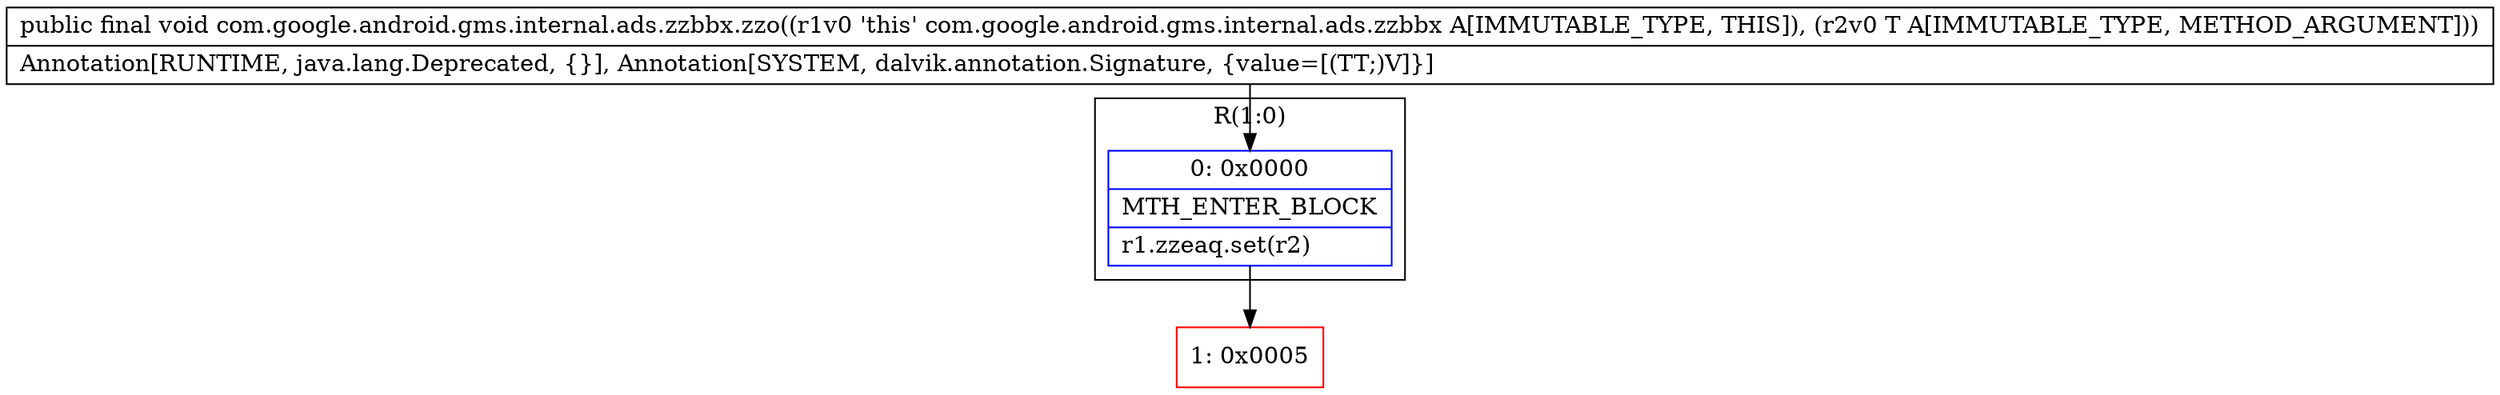 digraph "CFG forcom.google.android.gms.internal.ads.zzbbx.zzo(Ljava\/lang\/Object;)V" {
subgraph cluster_Region_1162640262 {
label = "R(1:0)";
node [shape=record,color=blue];
Node_0 [shape=record,label="{0\:\ 0x0000|MTH_ENTER_BLOCK\l|r1.zzeaq.set(r2)\l}"];
}
Node_1 [shape=record,color=red,label="{1\:\ 0x0005}"];
MethodNode[shape=record,label="{public final void com.google.android.gms.internal.ads.zzbbx.zzo((r1v0 'this' com.google.android.gms.internal.ads.zzbbx A[IMMUTABLE_TYPE, THIS]), (r2v0 T A[IMMUTABLE_TYPE, METHOD_ARGUMENT]))  | Annotation[RUNTIME, java.lang.Deprecated, \{\}], Annotation[SYSTEM, dalvik.annotation.Signature, \{value=[(TT;)V]\}]\l}"];
MethodNode -> Node_0;
Node_0 -> Node_1;
}

